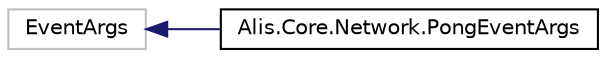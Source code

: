 digraph "Graphical Class Hierarchy"
{
 // LATEX_PDF_SIZE
  edge [fontname="Helvetica",fontsize="10",labelfontname="Helvetica",labelfontsize="10"];
  node [fontname="Helvetica",fontsize="10",shape=record];
  rankdir="LR";
  Node509 [label="EventArgs",height=0.2,width=0.4,color="grey75", fillcolor="white", style="filled",tooltip=" "];
  Node509 -> Node0 [dir="back",color="midnightblue",fontsize="10",style="solid",fontname="Helvetica"];
  Node0 [label="Alis.Core.Network.PongEventArgs",height=0.2,width=0.4,color="black", fillcolor="white", style="filled",URL="$class_alis_1_1_core_1_1_network_1_1_pong_event_args.html",tooltip="Pong EventArgs"];
}
